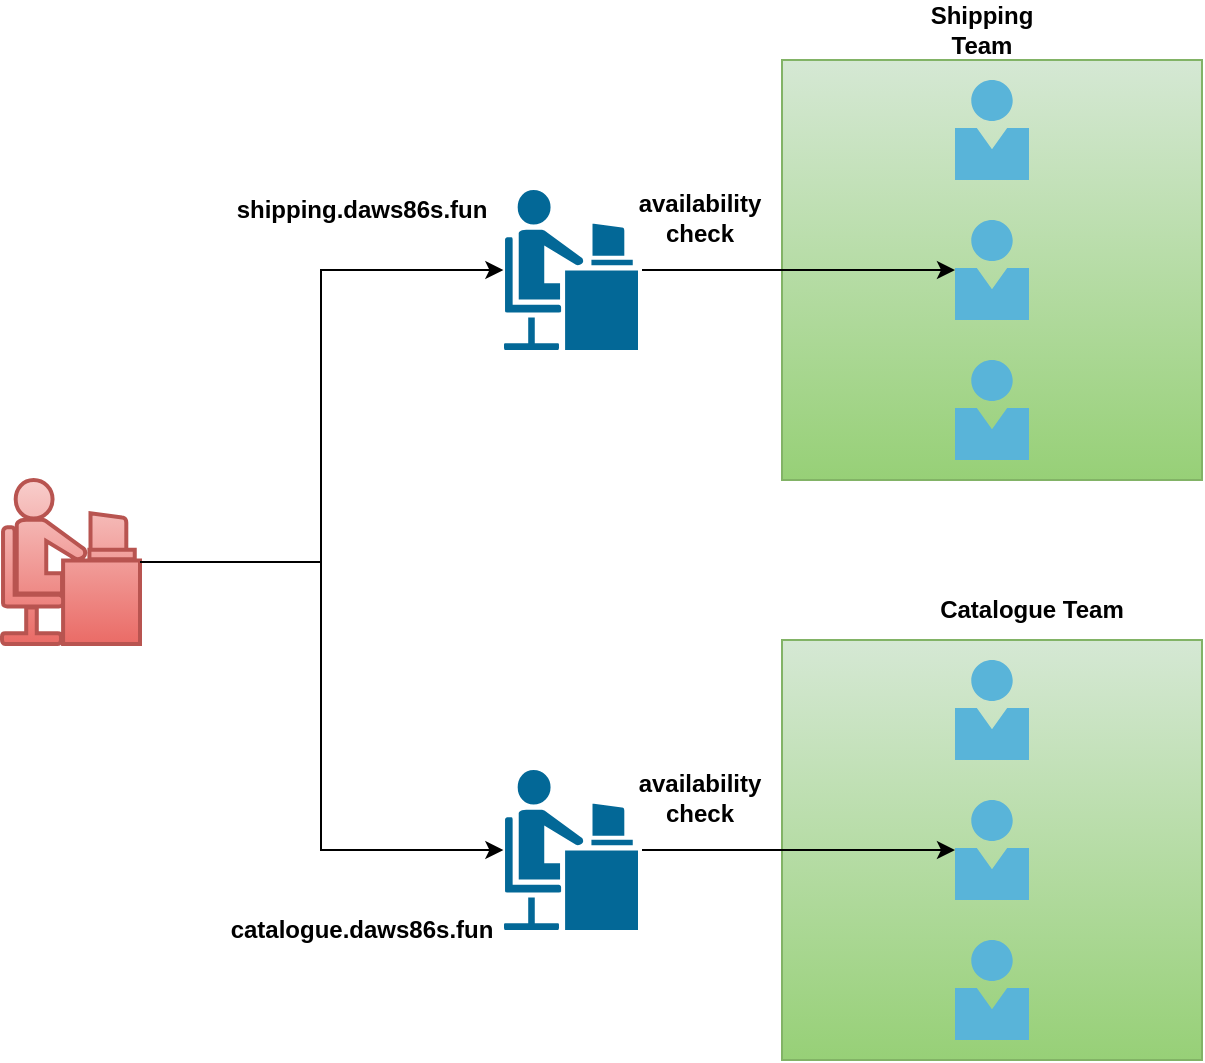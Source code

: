 <mxfile version="28.2.8">
  <diagram name="Page-1" id="V75admO0lbAJ_gAWRqG0">
    <mxGraphModel dx="1042" dy="561" grid="1" gridSize="10" guides="1" tooltips="1" connect="1" arrows="1" fold="1" page="1" pageScale="1" pageWidth="850" pageHeight="1100" math="0" shadow="0">
      <root>
        <mxCell id="0" />
        <mxCell id="1" parent="0" />
        <mxCell id="81wb9191vGOr55dnzzJd-10" value="" style="group" vertex="1" connectable="0" parent="1">
          <mxGeometry x="340" y="100" width="350" height="240" as="geometry" />
        </mxCell>
        <mxCell id="81wb9191vGOr55dnzzJd-1" value="" style="rounded=0;whiteSpace=wrap;html=1;fillColor=#d5e8d4;gradientColor=#97d077;strokeColor=#82b366;" vertex="1" parent="81wb9191vGOr55dnzzJd-10">
          <mxGeometry x="140" y="30" width="210" height="210" as="geometry" />
        </mxCell>
        <mxCell id="81wb9191vGOr55dnzzJd-2" value="" style="image;sketch=0;aspect=fixed;html=1;points=[];align=center;fontSize=12;image=img/lib/mscae/Person.svg;" vertex="1" parent="81wb9191vGOr55dnzzJd-10">
          <mxGeometry x="226.5" y="40" width="37" height="50" as="geometry" />
        </mxCell>
        <mxCell id="81wb9191vGOr55dnzzJd-3" value="" style="image;sketch=0;aspect=fixed;html=1;points=[];align=center;fontSize=12;image=img/lib/mscae/Person.svg;" vertex="1" parent="81wb9191vGOr55dnzzJd-10">
          <mxGeometry x="226.5" y="110" width="37" height="50" as="geometry" />
        </mxCell>
        <mxCell id="81wb9191vGOr55dnzzJd-4" value="" style="image;sketch=0;aspect=fixed;html=1;points=[];align=center;fontSize=12;image=img/lib/mscae/Person.svg;" vertex="1" parent="81wb9191vGOr55dnzzJd-10">
          <mxGeometry x="226.5" y="180" width="37" height="50" as="geometry" />
        </mxCell>
        <mxCell id="81wb9191vGOr55dnzzJd-5" value="&lt;b&gt;Shipping Team&lt;/b&gt;" style="text;html=1;whiteSpace=wrap;strokeColor=none;fillColor=none;align=center;verticalAlign=middle;rounded=0;" vertex="1" parent="81wb9191vGOr55dnzzJd-10">
          <mxGeometry x="210" width="60" height="30" as="geometry" />
        </mxCell>
        <mxCell id="81wb9191vGOr55dnzzJd-8" style="edgeStyle=orthogonalEdgeStyle;rounded=0;orthogonalLoop=1;jettySize=auto;html=1;" edge="1" parent="81wb9191vGOr55dnzzJd-10" source="81wb9191vGOr55dnzzJd-7" target="81wb9191vGOr55dnzzJd-3">
          <mxGeometry relative="1" as="geometry" />
        </mxCell>
        <mxCell id="81wb9191vGOr55dnzzJd-7" value="" style="shape=mxgraph.cisco.people.androgenous_person;html=1;pointerEvents=1;dashed=0;fillColor=#036897;strokeColor=#ffffff;strokeWidth=2;verticalLabelPosition=bottom;verticalAlign=top;align=center;outlineConnect=0;" vertex="1" parent="81wb9191vGOr55dnzzJd-10">
          <mxGeometry y="94" width="69" height="82" as="geometry" />
        </mxCell>
        <mxCell id="81wb9191vGOr55dnzzJd-9" value="&lt;b&gt;availability check&lt;/b&gt;" style="text;html=1;whiteSpace=wrap;strokeColor=none;fillColor=none;align=center;verticalAlign=middle;rounded=0;" vertex="1" parent="81wb9191vGOr55dnzzJd-10">
          <mxGeometry x="69" y="94" width="60" height="30" as="geometry" />
        </mxCell>
        <mxCell id="81wb9191vGOr55dnzzJd-11" value="" style="group" vertex="1" connectable="0" parent="1">
          <mxGeometry x="340" y="390" width="350" height="240" as="geometry" />
        </mxCell>
        <mxCell id="81wb9191vGOr55dnzzJd-12" value="" style="rounded=0;whiteSpace=wrap;html=1;fillColor=#d5e8d4;gradientColor=#97d077;strokeColor=#82b366;" vertex="1" parent="81wb9191vGOr55dnzzJd-11">
          <mxGeometry x="140" y="30" width="210" height="210" as="geometry" />
        </mxCell>
        <mxCell id="81wb9191vGOr55dnzzJd-13" value="" style="image;sketch=0;aspect=fixed;html=1;points=[];align=center;fontSize=12;image=img/lib/mscae/Person.svg;" vertex="1" parent="81wb9191vGOr55dnzzJd-11">
          <mxGeometry x="226.5" y="40" width="37" height="50" as="geometry" />
        </mxCell>
        <mxCell id="81wb9191vGOr55dnzzJd-14" value="" style="image;sketch=0;aspect=fixed;html=1;points=[];align=center;fontSize=12;image=img/lib/mscae/Person.svg;" vertex="1" parent="81wb9191vGOr55dnzzJd-11">
          <mxGeometry x="226.5" y="110" width="37" height="50" as="geometry" />
        </mxCell>
        <mxCell id="81wb9191vGOr55dnzzJd-15" value="" style="image;sketch=0;aspect=fixed;html=1;points=[];align=center;fontSize=12;image=img/lib/mscae/Person.svg;" vertex="1" parent="81wb9191vGOr55dnzzJd-11">
          <mxGeometry x="226.5" y="180" width="37" height="50" as="geometry" />
        </mxCell>
        <mxCell id="81wb9191vGOr55dnzzJd-16" value="&lt;b&gt;Catalogue Team&lt;/b&gt;" style="text;html=1;whiteSpace=wrap;strokeColor=none;fillColor=none;align=center;verticalAlign=middle;rounded=0;" vertex="1" parent="81wb9191vGOr55dnzzJd-11">
          <mxGeometry x="210" width="110" height="30" as="geometry" />
        </mxCell>
        <mxCell id="81wb9191vGOr55dnzzJd-17" style="edgeStyle=orthogonalEdgeStyle;rounded=0;orthogonalLoop=1;jettySize=auto;html=1;" edge="1" parent="81wb9191vGOr55dnzzJd-11" source="81wb9191vGOr55dnzzJd-18" target="81wb9191vGOr55dnzzJd-14">
          <mxGeometry relative="1" as="geometry" />
        </mxCell>
        <mxCell id="81wb9191vGOr55dnzzJd-18" value="" style="shape=mxgraph.cisco.people.androgenous_person;html=1;pointerEvents=1;dashed=0;fillColor=#036897;strokeColor=#ffffff;strokeWidth=2;verticalLabelPosition=bottom;verticalAlign=top;align=center;outlineConnect=0;" vertex="1" parent="81wb9191vGOr55dnzzJd-11">
          <mxGeometry y="94" width="69" height="82" as="geometry" />
        </mxCell>
        <mxCell id="81wb9191vGOr55dnzzJd-19" value="&lt;b&gt;availability check&lt;/b&gt;" style="text;html=1;whiteSpace=wrap;strokeColor=none;fillColor=none;align=center;verticalAlign=middle;rounded=0;" vertex="1" parent="81wb9191vGOr55dnzzJd-11">
          <mxGeometry x="69" y="94" width="60" height="30" as="geometry" />
        </mxCell>
        <mxCell id="81wb9191vGOr55dnzzJd-20" value="" style="shape=mxgraph.cisco.people.androgenous_person;html=1;pointerEvents=1;dashed=0;fillColor=#f8cecc;strokeColor=#b85450;strokeWidth=2;verticalLabelPosition=bottom;verticalAlign=top;align=center;outlineConnect=0;gradientColor=#ea6b66;" vertex="1" parent="1">
          <mxGeometry x="90" y="340" width="69" height="82" as="geometry" />
        </mxCell>
        <mxCell id="81wb9191vGOr55dnzzJd-21" style="edgeStyle=orthogonalEdgeStyle;rounded=0;orthogonalLoop=1;jettySize=auto;html=1;entryX=0.01;entryY=0.5;entryDx=0;entryDy=0;entryPerimeter=0;" edge="1" parent="1" source="81wb9191vGOr55dnzzJd-20" target="81wb9191vGOr55dnzzJd-7">
          <mxGeometry relative="1" as="geometry" />
        </mxCell>
        <mxCell id="81wb9191vGOr55dnzzJd-22" style="edgeStyle=orthogonalEdgeStyle;rounded=0;orthogonalLoop=1;jettySize=auto;html=1;entryX=0.01;entryY=0.5;entryDx=0;entryDy=0;entryPerimeter=0;" edge="1" parent="1" source="81wb9191vGOr55dnzzJd-20" target="81wb9191vGOr55dnzzJd-18">
          <mxGeometry relative="1" as="geometry" />
        </mxCell>
        <mxCell id="81wb9191vGOr55dnzzJd-23" value="&lt;b&gt;shipping.daws86s.fun&lt;/b&gt;" style="text;html=1;whiteSpace=wrap;strokeColor=none;fillColor=none;align=center;verticalAlign=middle;rounded=0;" vertex="1" parent="1">
          <mxGeometry x="240" y="190" width="60" height="30" as="geometry" />
        </mxCell>
        <mxCell id="81wb9191vGOr55dnzzJd-24" value="&lt;b&gt;catalogue.daws86s.fun&lt;/b&gt;" style="text;html=1;whiteSpace=wrap;strokeColor=none;fillColor=none;align=center;verticalAlign=middle;rounded=0;" vertex="1" parent="1">
          <mxGeometry x="240" y="550" width="60" height="30" as="geometry" />
        </mxCell>
      </root>
    </mxGraphModel>
  </diagram>
</mxfile>
